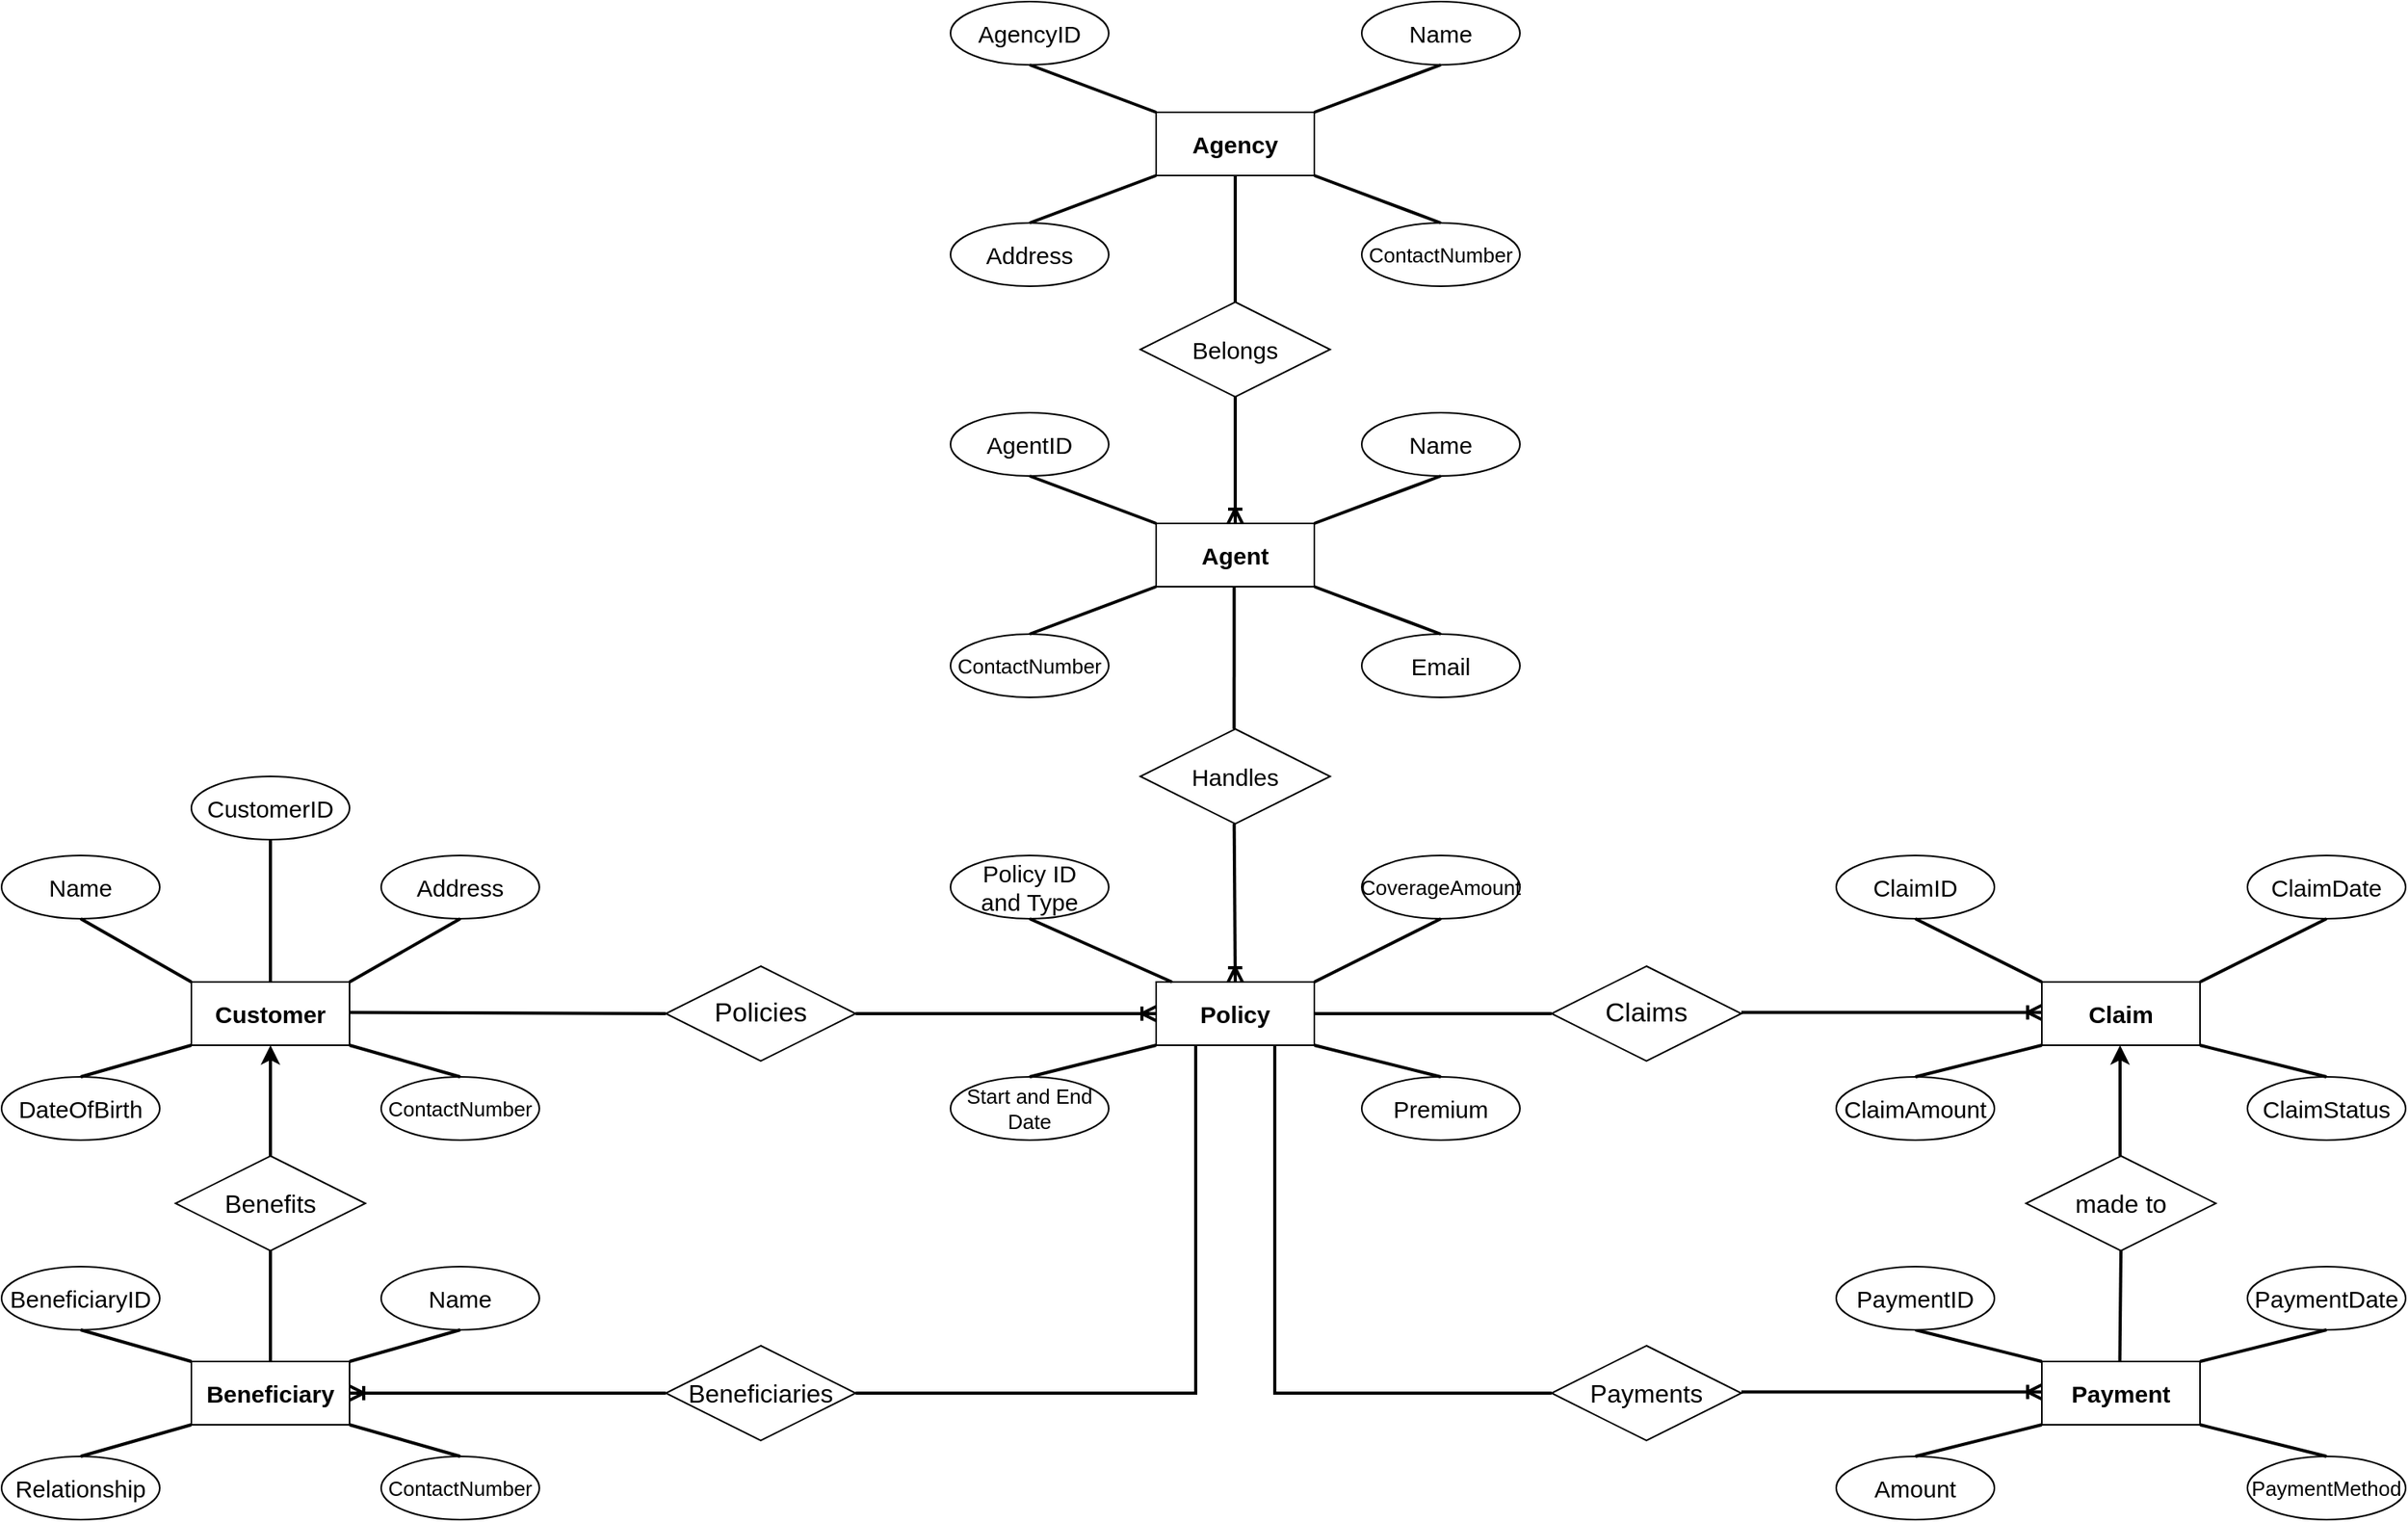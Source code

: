 <mxfile version="24.7.4">
  <diagram name="Page-1" id="i2vvhqJjZCUoiRzR79xu">
    <mxGraphModel dx="2927" dy="2213" grid="1" gridSize="10" guides="1" tooltips="1" connect="1" arrows="1" fold="1" page="1" pageScale="1" pageWidth="827" pageHeight="1169" math="0" shadow="0">
      <root>
        <mxCell id="0" />
        <mxCell id="1" parent="0" />
        <mxCell id="PzpZkbXFRJIuLRkjivUc-1" value="&lt;b&gt;&lt;font style=&quot;font-size: 15px;&quot;&gt;Customer&lt;/font&gt;&lt;/b&gt;" style="whiteSpace=wrap;html=1;align=center;" parent="1" vertex="1">
          <mxGeometry x="-20" y="120" width="100" height="40" as="geometry" />
        </mxCell>
        <mxCell id="PzpZkbXFRJIuLRkjivUc-2" value="&lt;b&gt;&lt;font style=&quot;font-size: 15px;&quot;&gt;Beneficiary&lt;/font&gt;&lt;/b&gt;" style="whiteSpace=wrap;html=1;align=center;" parent="1" vertex="1">
          <mxGeometry x="-20" y="360" width="100" height="40" as="geometry" />
        </mxCell>
        <mxCell id="PzpZkbXFRJIuLRkjivUc-3" value="&lt;b&gt;&lt;font style=&quot;font-size: 15px;&quot;&gt;Claim&lt;/font&gt;&lt;/b&gt;" style="whiteSpace=wrap;html=1;align=center;" parent="1" vertex="1">
          <mxGeometry x="1150" y="120" width="100" height="40" as="geometry" />
        </mxCell>
        <mxCell id="PzpZkbXFRJIuLRkjivUc-4" value="&lt;b&gt;&lt;font style=&quot;font-size: 15px;&quot;&gt;Payment&lt;/font&gt;&lt;/b&gt;" style="whiteSpace=wrap;html=1;align=center;" parent="1" vertex="1">
          <mxGeometry x="1150" y="360" width="100" height="40" as="geometry" />
        </mxCell>
        <mxCell id="PzpZkbXFRJIuLRkjivUc-5" value="&lt;b&gt;&lt;font style=&quot;font-size: 15px;&quot;&gt;Policy&lt;/font&gt;&lt;/b&gt;" style="whiteSpace=wrap;html=1;align=center;" parent="1" vertex="1">
          <mxGeometry x="590" y="120" width="100" height="40" as="geometry" />
        </mxCell>
        <mxCell id="PzpZkbXFRJIuLRkjivUc-12" value="&lt;font style=&quot;font-size: 15px;&quot;&gt;DateOfBirth&lt;/font&gt;" style="ellipse;whiteSpace=wrap;html=1;align=center;" parent="1" vertex="1">
          <mxGeometry x="-140" y="180" width="100" height="40" as="geometry" />
        </mxCell>
        <mxCell id="PzpZkbXFRJIuLRkjivUc-14" value="&lt;font style=&quot;font-size: 15px;&quot;&gt;Address&lt;/font&gt;" style="ellipse;whiteSpace=wrap;html=1;align=center;" parent="1" vertex="1">
          <mxGeometry x="100" y="40" width="100" height="40" as="geometry" />
        </mxCell>
        <mxCell id="PzpZkbXFRJIuLRkjivUc-15" value="&lt;font style=&quot;font-size: 15px;&quot;&gt;Name&lt;/font&gt;" style="ellipse;whiteSpace=wrap;html=1;align=center;" parent="1" vertex="1">
          <mxGeometry x="-140" y="40" width="100" height="40" as="geometry" />
        </mxCell>
        <mxCell id="PzpZkbXFRJIuLRkjivUc-16" value="&lt;font style=&quot;font-size: 15px;&quot;&gt;CustomerID&lt;/font&gt;" style="ellipse;whiteSpace=wrap;html=1;align=center;" parent="1" vertex="1">
          <mxGeometry x="-20" y="-10" width="100" height="40" as="geometry" />
        </mxCell>
        <mxCell id="PzpZkbXFRJIuLRkjivUc-17" value="&lt;font style=&quot;font-size: 13px;&quot;&gt;ContactNumber&lt;/font&gt;" style="ellipse;whiteSpace=wrap;html=1;align=center;" parent="1" vertex="1">
          <mxGeometry x="100" y="180" width="100" height="40" as="geometry" />
        </mxCell>
        <mxCell id="PzpZkbXFRJIuLRkjivUc-18" value="" style="endArrow=none;html=1;rounded=0;entryX=0.5;entryY=0;entryDx=0;entryDy=0;exitX=0.5;exitY=1;exitDx=0;exitDy=0;strokeWidth=2;" parent="1" source="PzpZkbXFRJIuLRkjivUc-16" target="PzpZkbXFRJIuLRkjivUc-1" edge="1">
          <mxGeometry relative="1" as="geometry">
            <mxPoint x="190" y="40" as="sourcePoint" />
            <mxPoint x="320" y="100" as="targetPoint" />
          </mxGeometry>
        </mxCell>
        <mxCell id="PzpZkbXFRJIuLRkjivUc-19" value="" style="endArrow=none;html=1;rounded=0;exitX=0;exitY=0;exitDx=0;exitDy=0;entryX=0.5;entryY=1;entryDx=0;entryDy=0;strokeWidth=2;" parent="1" source="PzpZkbXFRJIuLRkjivUc-1" target="PzpZkbXFRJIuLRkjivUc-15" edge="1">
          <mxGeometry relative="1" as="geometry">
            <mxPoint x="100" y="100" as="sourcePoint" />
            <mxPoint x="100" y="220" as="targetPoint" />
          </mxGeometry>
        </mxCell>
        <mxCell id="PzpZkbXFRJIuLRkjivUc-20" value="" style="endArrow=none;html=1;rounded=0;exitX=0.5;exitY=1;exitDx=0;exitDy=0;entryX=1;entryY=0;entryDx=0;entryDy=0;strokeWidth=2;" parent="1" source="PzpZkbXFRJIuLRkjivUc-14" target="PzpZkbXFRJIuLRkjivUc-1" edge="1">
          <mxGeometry relative="1" as="geometry">
            <mxPoint x="150" y="130" as="sourcePoint" />
            <mxPoint x="100" y="90" as="targetPoint" />
          </mxGeometry>
        </mxCell>
        <mxCell id="PzpZkbXFRJIuLRkjivUc-21" value="" style="endArrow=none;html=1;rounded=0;exitX=0.5;exitY=0;exitDx=0;exitDy=0;entryX=1;entryY=1;entryDx=0;entryDy=0;strokeWidth=2;" parent="1" source="PzpZkbXFRJIuLRkjivUc-17" target="PzpZkbXFRJIuLRkjivUc-1" edge="1">
          <mxGeometry relative="1" as="geometry">
            <mxPoint x="300" y="90" as="sourcePoint" />
            <mxPoint x="250" y="130" as="targetPoint" />
          </mxGeometry>
        </mxCell>
        <mxCell id="PzpZkbXFRJIuLRkjivUc-22" value="" style="endArrow=none;html=1;rounded=0;exitX=0;exitY=1;exitDx=0;exitDy=0;entryX=0.5;entryY=0;entryDx=0;entryDy=0;strokeWidth=2;" parent="1" source="PzpZkbXFRJIuLRkjivUc-1" target="PzpZkbXFRJIuLRkjivUc-12" edge="1">
          <mxGeometry relative="1" as="geometry">
            <mxPoint x="300" y="190" as="sourcePoint" />
            <mxPoint x="250" y="170" as="targetPoint" />
          </mxGeometry>
        </mxCell>
        <mxCell id="PzpZkbXFRJIuLRkjivUc-23" value="&lt;font style=&quot;font-size: 15px;&quot;&gt;Policy ID&lt;/font&gt;&lt;div&gt;&lt;font style=&quot;font-size: 15px;&quot;&gt;and Type&lt;/font&gt;&lt;/div&gt;" style="ellipse;whiteSpace=wrap;html=1;align=center;" parent="1" vertex="1">
          <mxGeometry x="460" y="40" width="100" height="40" as="geometry" />
        </mxCell>
        <mxCell id="PzpZkbXFRJIuLRkjivUc-24" value="&lt;font style=&quot;font-size: 13px;&quot;&gt;Start and End Date&lt;/font&gt;" style="ellipse;whiteSpace=wrap;html=1;align=center;" parent="1" vertex="1">
          <mxGeometry x="460" y="180" width="100" height="40" as="geometry" />
        </mxCell>
        <mxCell id="PzpZkbXFRJIuLRkjivUc-26" value="&lt;font style=&quot;font-size: 15px;&quot;&gt;Premium&lt;/font&gt;" style="ellipse;whiteSpace=wrap;html=1;align=center;" parent="1" vertex="1">
          <mxGeometry x="720" y="180" width="100" height="40" as="geometry" />
        </mxCell>
        <mxCell id="PzpZkbXFRJIuLRkjivUc-27" value="&lt;font style=&quot;font-size: 13px;&quot;&gt;CoverageAmount&lt;/font&gt;" style="ellipse;whiteSpace=wrap;html=1;align=center;" parent="1" vertex="1">
          <mxGeometry x="720" y="40" width="100" height="40" as="geometry" />
        </mxCell>
        <mxCell id="PzpZkbXFRJIuLRkjivUc-29" value="" style="endArrow=none;html=1;rounded=0;exitX=0.5;exitY=1;exitDx=0;exitDy=0;entryX=1;entryY=0;entryDx=0;entryDy=0;strokeWidth=2;" parent="1" edge="1" target="PzpZkbXFRJIuLRkjivUc-5" source="PzpZkbXFRJIuLRkjivUc-27">
          <mxGeometry relative="1" as="geometry">
            <mxPoint x="750" y="80" as="sourcePoint" />
            <mxPoint x="700" y="120" as="targetPoint" />
          </mxGeometry>
        </mxCell>
        <mxCell id="PzpZkbXFRJIuLRkjivUc-30" value="" style="endArrow=none;html=1;rounded=0;exitX=0;exitY=0;exitDx=0;exitDy=0;entryX=0.5;entryY=1;entryDx=0;entryDy=0;strokeWidth=2;" parent="1" edge="1" target="PzpZkbXFRJIuLRkjivUc-23">
          <mxGeometry relative="1" as="geometry">
            <mxPoint x="600" y="120" as="sourcePoint" />
            <mxPoint x="550" y="80" as="targetPoint" />
          </mxGeometry>
        </mxCell>
        <mxCell id="PzpZkbXFRJIuLRkjivUc-31" value="" style="endArrow=none;html=1;rounded=0;exitX=0.5;exitY=0;exitDx=0;exitDy=0;entryX=1;entryY=1;entryDx=0;entryDy=0;strokeWidth=2;" parent="1" edge="1" target="PzpZkbXFRJIuLRkjivUc-5" source="PzpZkbXFRJIuLRkjivUc-26">
          <mxGeometry relative="1" as="geometry">
            <mxPoint x="750" y="180" as="sourcePoint" />
            <mxPoint x="700" y="160" as="targetPoint" />
          </mxGeometry>
        </mxCell>
        <mxCell id="PzpZkbXFRJIuLRkjivUc-32" value="" style="endArrow=none;html=1;rounded=0;exitX=0;exitY=1;exitDx=0;exitDy=0;entryX=0.5;entryY=0;entryDx=0;entryDy=0;strokeWidth=2;" parent="1" edge="1" target="PzpZkbXFRJIuLRkjivUc-24" source="PzpZkbXFRJIuLRkjivUc-5">
          <mxGeometry relative="1" as="geometry">
            <mxPoint x="460" y="160" as="sourcePoint" />
            <mxPoint x="410" y="180" as="targetPoint" />
          </mxGeometry>
        </mxCell>
        <mxCell id="PzpZkbXFRJIuLRkjivUc-33" value="&lt;font style=&quot;font-size: 13px;&quot;&gt;ContactNumber&lt;/font&gt;" style="ellipse;whiteSpace=wrap;html=1;align=center;" parent="1" vertex="1">
          <mxGeometry x="100" y="420" width="100" height="40" as="geometry" />
        </mxCell>
        <mxCell id="PzpZkbXFRJIuLRkjivUc-34" value="&lt;font style=&quot;font-size: 15px;&quot;&gt;Relationship&lt;/font&gt;" style="ellipse;whiteSpace=wrap;html=1;align=center;" parent="1" vertex="1">
          <mxGeometry x="-140" y="420" width="100" height="40" as="geometry" />
        </mxCell>
        <mxCell id="PzpZkbXFRJIuLRkjivUc-35" value="&lt;font style=&quot;font-size: 15px;&quot;&gt;Name&lt;/font&gt;" style="ellipse;whiteSpace=wrap;html=1;align=center;" parent="1" vertex="1">
          <mxGeometry x="100" y="300" width="100" height="40" as="geometry" />
        </mxCell>
        <mxCell id="PzpZkbXFRJIuLRkjivUc-36" value="&lt;font style=&quot;font-size: 15px;&quot;&gt;BeneficiaryID&lt;/font&gt;" style="ellipse;whiteSpace=wrap;html=1;align=center;" parent="1" vertex="1">
          <mxGeometry x="-140" y="300" width="100" height="40" as="geometry" />
        </mxCell>
        <mxCell id="PzpZkbXFRJIuLRkjivUc-39" value="" style="endArrow=none;html=1;rounded=0;exitX=0.5;exitY=0;exitDx=0;exitDy=0;entryX=1;entryY=1;entryDx=0;entryDy=0;strokeWidth=2;" parent="1" source="PzpZkbXFRJIuLRkjivUc-33" target="PzpZkbXFRJIuLRkjivUc-2" edge="1">
          <mxGeometry relative="1" as="geometry">
            <mxPoint x="330" y="380" as="sourcePoint" />
            <mxPoint x="490" y="380" as="targetPoint" />
          </mxGeometry>
        </mxCell>
        <mxCell id="PzpZkbXFRJIuLRkjivUc-40" value="" style="endArrow=none;html=1;rounded=0;exitX=0;exitY=0;exitDx=0;exitDy=0;entryX=0.5;entryY=1;entryDx=0;entryDy=0;strokeWidth=2;" parent="1" target="PzpZkbXFRJIuLRkjivUc-36" edge="1" source="PzpZkbXFRJIuLRkjivUc-2">
          <mxGeometry relative="1" as="geometry">
            <mxPoint x="140" y="360" as="sourcePoint" />
            <mxPoint x="90" y="340" as="targetPoint" />
          </mxGeometry>
        </mxCell>
        <mxCell id="PzpZkbXFRJIuLRkjivUc-41" value="" style="endArrow=none;html=1;rounded=0;exitX=0.5;exitY=0;exitDx=0;exitDy=0;entryX=0;entryY=1;entryDx=0;entryDy=0;strokeWidth=2;" parent="1" source="PzpZkbXFRJIuLRkjivUc-34" target="PzpZkbXFRJIuLRkjivUc-2" edge="1">
          <mxGeometry relative="1" as="geometry">
            <mxPoint x="150" y="370" as="sourcePoint" />
            <mxPoint x="100" y="350" as="targetPoint" />
          </mxGeometry>
        </mxCell>
        <mxCell id="PzpZkbXFRJIuLRkjivUc-44" value="&lt;font style=&quot;font-size: 15px;&quot;&gt;PaymentDate&lt;/font&gt;" style="ellipse;whiteSpace=wrap;html=1;align=center;" parent="1" vertex="1">
          <mxGeometry x="1280" y="300" width="100" height="40" as="geometry" />
        </mxCell>
        <mxCell id="PzpZkbXFRJIuLRkjivUc-45" value="&lt;font style=&quot;font-size: 13px;&quot;&gt;PaymentMethod&lt;/font&gt;" style="ellipse;whiteSpace=wrap;html=1;align=center;" parent="1" vertex="1">
          <mxGeometry x="1280" y="420" width="100" height="40" as="geometry" />
        </mxCell>
        <mxCell id="PzpZkbXFRJIuLRkjivUc-46" value="&lt;font style=&quot;font-size: 15px;&quot;&gt;Amount&lt;/font&gt;" style="ellipse;whiteSpace=wrap;html=1;align=center;" parent="1" vertex="1">
          <mxGeometry x="1020" y="420" width="100" height="40" as="geometry" />
        </mxCell>
        <mxCell id="PzpZkbXFRJIuLRkjivUc-48" value="" style="endArrow=none;html=1;rounded=0;exitX=0.5;exitY=0;exitDx=0;exitDy=0;entryX=0.5;entryY=1;entryDx=0;entryDy=0;strokeWidth=2;" parent="1" edge="1" target="PzpZkbXFRJIuLRkjivUc-43">
          <mxGeometry relative="1" as="geometry">
            <mxPoint x="1150" y="360" as="sourcePoint" />
            <mxPoint x="1100" y="340" as="targetPoint" />
          </mxGeometry>
        </mxCell>
        <mxCell id="PzpZkbXFRJIuLRkjivUc-49" value="" style="endArrow=none;html=1;rounded=0;exitX=0.5;exitY=1;exitDx=0;exitDy=0;entryX=1;entryY=0;entryDx=0;entryDy=0;strokeWidth=2;" parent="1" target="PzpZkbXFRJIuLRkjivUc-4" edge="1" source="PzpZkbXFRJIuLRkjivUc-44">
          <mxGeometry relative="1" as="geometry">
            <mxPoint x="1050" y="340" as="sourcePoint" />
            <mxPoint x="1000" y="360" as="targetPoint" />
          </mxGeometry>
        </mxCell>
        <mxCell id="PzpZkbXFRJIuLRkjivUc-50" value="" style="endArrow=none;html=1;rounded=0;exitX=0.5;exitY=0;exitDx=0;exitDy=0;entryX=0;entryY=1;entryDx=0;entryDy=0;strokeWidth=2;" parent="1" edge="1" source="PzpZkbXFRJIuLRkjivUc-46">
          <mxGeometry relative="1" as="geometry">
            <mxPoint x="1100" y="420" as="sourcePoint" />
            <mxPoint x="1150" y="400" as="targetPoint" />
          </mxGeometry>
        </mxCell>
        <mxCell id="PzpZkbXFRJIuLRkjivUc-51" value="" style="endArrow=none;html=1;rounded=0;exitX=0.5;exitY=0;exitDx=0;exitDy=0;entryX=1;entryY=1;entryDx=0;entryDy=0;strokeWidth=2;" parent="1" target="PzpZkbXFRJIuLRkjivUc-4" edge="1" source="PzpZkbXFRJIuLRkjivUc-45">
          <mxGeometry relative="1" as="geometry">
            <mxPoint x="1040" y="420" as="sourcePoint" />
            <mxPoint x="990" y="400" as="targetPoint" />
          </mxGeometry>
        </mxCell>
        <mxCell id="PzpZkbXFRJIuLRkjivUc-52" value="&lt;font style=&quot;font-size: 15px;&quot;&gt;ClaimStatus&lt;/font&gt;" style="ellipse;whiteSpace=wrap;html=1;align=center;" parent="1" vertex="1">
          <mxGeometry x="1280" y="180" width="100" height="40" as="geometry" />
        </mxCell>
        <mxCell id="PzpZkbXFRJIuLRkjivUc-53" value="&lt;font style=&quot;font-size: 15px;&quot;&gt;ClaimDate&lt;/font&gt;" style="ellipse;whiteSpace=wrap;html=1;align=center;" parent="1" vertex="1">
          <mxGeometry x="1280" y="40" width="100" height="40" as="geometry" />
        </mxCell>
        <mxCell id="PzpZkbXFRJIuLRkjivUc-54" value="&lt;font style=&quot;font-size: 15px;&quot;&gt;ClaimID&lt;/font&gt;" style="ellipse;whiteSpace=wrap;html=1;align=center;" parent="1" vertex="1">
          <mxGeometry x="1020" y="40" width="100" height="40" as="geometry" />
        </mxCell>
        <mxCell id="PzpZkbXFRJIuLRkjivUc-55" value="&lt;font style=&quot;font-size: 15px;&quot;&gt;ClaimAmount&lt;/font&gt;" style="ellipse;whiteSpace=wrap;html=1;align=center;" parent="1" vertex="1">
          <mxGeometry x="1020" y="180" width="100" height="40" as="geometry" />
        </mxCell>
        <mxCell id="PzpZkbXFRJIuLRkjivUc-56" value="" style="endArrow=none;html=1;rounded=0;exitX=0.5;exitY=1;exitDx=0;exitDy=0;entryX=0;entryY=0;entryDx=0;entryDy=0;strokeWidth=2;" parent="1" source="PzpZkbXFRJIuLRkjivUc-54" target="PzpZkbXFRJIuLRkjivUc-3" edge="1">
          <mxGeometry relative="1" as="geometry">
            <mxPoint x="580" y="250" as="sourcePoint" />
            <mxPoint x="740" y="250" as="targetPoint" />
          </mxGeometry>
        </mxCell>
        <mxCell id="PzpZkbXFRJIuLRkjivUc-57" value="" style="endArrow=none;html=1;rounded=0;exitX=1;exitY=1;exitDx=0;exitDy=0;entryX=0.5;entryY=0;entryDx=0;entryDy=0;strokeWidth=2;" parent="1" source="PzpZkbXFRJIuLRkjivUc-3" target="PzpZkbXFRJIuLRkjivUc-52" edge="1">
          <mxGeometry relative="1" as="geometry">
            <mxPoint x="929.41" y="160" as="sourcePoint" />
            <mxPoint x="929.41" y="210" as="targetPoint" />
          </mxGeometry>
        </mxCell>
        <mxCell id="PzpZkbXFRJIuLRkjivUc-59" value="" style="endArrow=none;html=1;rounded=0;exitX=0;exitY=1;exitDx=0;exitDy=0;entryX=0.5;entryY=0;entryDx=0;entryDy=0;strokeWidth=2;" parent="1" source="PzpZkbXFRJIuLRkjivUc-3" target="PzpZkbXFRJIuLRkjivUc-55" edge="1">
          <mxGeometry relative="1" as="geometry">
            <mxPoint x="880" y="178.82" as="sourcePoint" />
            <mxPoint x="820" y="160" as="targetPoint" />
          </mxGeometry>
        </mxCell>
        <mxCell id="PzpZkbXFRJIuLRkjivUc-61" value="" style="endArrow=none;html=1;rounded=0;exitX=1;exitY=0;exitDx=0;exitDy=0;entryX=0.5;entryY=1;entryDx=0;entryDy=0;strokeWidth=2;" parent="1" source="PzpZkbXFRJIuLRkjivUc-3" target="PzpZkbXFRJIuLRkjivUc-53" edge="1">
          <mxGeometry relative="1" as="geometry">
            <mxPoint x="840" y="90" as="sourcePoint" />
            <mxPoint x="890" y="130" as="targetPoint" />
          </mxGeometry>
        </mxCell>
        <mxCell id="PzpZkbXFRJIuLRkjivUc-43" value="&lt;font style=&quot;font-size: 15px;&quot;&gt;PaymentID&lt;/font&gt;" style="ellipse;whiteSpace=wrap;html=1;align=center;" parent="1" vertex="1">
          <mxGeometry x="1020" y="300" width="100" height="40" as="geometry" />
        </mxCell>
        <mxCell id="paCQI4WSBI5UCTUzfNTr-1" value="&lt;font style=&quot;font-size: 17px;&quot;&gt;Policies&lt;/font&gt;" style="shape=rhombus;perimeter=rhombusPerimeter;whiteSpace=wrap;html=1;align=center;" parent="1" vertex="1">
          <mxGeometry x="280" y="110" width="120" height="60" as="geometry" />
        </mxCell>
        <mxCell id="paCQI4WSBI5UCTUzfNTr-2" value="&lt;font style=&quot;font-size: 16px;&quot;&gt;Beneficiaries&lt;/font&gt;" style="shape=rhombus;perimeter=rhombusPerimeter;whiteSpace=wrap;html=1;align=center;" parent="1" vertex="1">
          <mxGeometry x="280" y="350" width="120" height="60" as="geometry" />
        </mxCell>
        <mxCell id="paCQI4WSBI5UCTUzfNTr-3" value="&lt;font style=&quot;font-size: 17px;&quot;&gt;Claims&lt;/font&gt;" style="shape=rhombus;perimeter=rhombusPerimeter;whiteSpace=wrap;html=1;align=center;" parent="1" vertex="1">
          <mxGeometry x="840" y="110" width="120" height="60" as="geometry" />
        </mxCell>
        <mxCell id="paCQI4WSBI5UCTUzfNTr-4" value="&lt;font style=&quot;font-size: 16px;&quot;&gt;Payments&lt;/font&gt;" style="shape=rhombus;perimeter=rhombusPerimeter;whiteSpace=wrap;html=1;align=center;" parent="1" vertex="1">
          <mxGeometry x="840" y="350" width="120" height="60" as="geometry" />
        </mxCell>
        <mxCell id="UJ-ozXt2P8fQ9vtdZRnm-1" value="" style="endArrow=none;html=1;rounded=0;exitX=1;exitY=0;exitDx=0;exitDy=0;entryX=0.5;entryY=1;entryDx=0;entryDy=0;strokeWidth=2;" edge="1" parent="1" source="PzpZkbXFRJIuLRkjivUc-2" target="PzpZkbXFRJIuLRkjivUc-35">
          <mxGeometry relative="1" as="geometry">
            <mxPoint x="-10" y="370" as="sourcePoint" />
            <mxPoint x="-80" y="350" as="targetPoint" />
          </mxGeometry>
        </mxCell>
        <mxCell id="UJ-ozXt2P8fQ9vtdZRnm-2" value="" style="edgeStyle=entityRelationEdgeStyle;fontSize=12;html=1;endArrow=ERoneToMany;rounded=0;exitX=1;exitY=0.5;exitDx=0;exitDy=0;entryX=0;entryY=0.5;entryDx=0;entryDy=0;strokeWidth=2;" edge="1" parent="1" source="paCQI4WSBI5UCTUzfNTr-1" target="PzpZkbXFRJIuLRkjivUc-5">
          <mxGeometry width="100" height="100" relative="1" as="geometry">
            <mxPoint x="460" y="310" as="sourcePoint" />
            <mxPoint x="560" y="210" as="targetPoint" />
          </mxGeometry>
        </mxCell>
        <mxCell id="UJ-ozXt2P8fQ9vtdZRnm-3" value="" style="edgeStyle=entityRelationEdgeStyle;fontSize=12;html=1;endArrow=ERoneToMany;rounded=0;exitX=0;exitY=0.5;exitDx=0;exitDy=0;entryX=1;entryY=0.5;entryDx=0;entryDy=0;strokeWidth=2;" edge="1" parent="1" source="paCQI4WSBI5UCTUzfNTr-2" target="PzpZkbXFRJIuLRkjivUc-2">
          <mxGeometry width="100" height="100" relative="1" as="geometry">
            <mxPoint x="240" y="490" as="sourcePoint" />
            <mxPoint x="430" y="490" as="targetPoint" />
          </mxGeometry>
        </mxCell>
        <mxCell id="UJ-ozXt2P8fQ9vtdZRnm-4" value="" style="edgeStyle=entityRelationEdgeStyle;fontSize=12;html=1;endArrow=ERoneToMany;rounded=0;exitX=1;exitY=0.5;exitDx=0;exitDy=0;entryX=0;entryY=0.5;entryDx=0;entryDy=0;strokeWidth=2;" edge="1" parent="1">
          <mxGeometry width="100" height="100" relative="1" as="geometry">
            <mxPoint x="960" y="379.29" as="sourcePoint" />
            <mxPoint x="1150" y="379.29" as="targetPoint" />
          </mxGeometry>
        </mxCell>
        <mxCell id="UJ-ozXt2P8fQ9vtdZRnm-5" value="" style="edgeStyle=entityRelationEdgeStyle;fontSize=12;html=1;endArrow=ERoneToMany;rounded=0;exitX=1;exitY=0.5;exitDx=0;exitDy=0;entryX=0;entryY=0.5;entryDx=0;entryDy=0;strokeWidth=2;" edge="1" parent="1">
          <mxGeometry width="100" height="100" relative="1" as="geometry">
            <mxPoint x="960" y="139.29" as="sourcePoint" />
            <mxPoint x="1150" y="139.29" as="targetPoint" />
          </mxGeometry>
        </mxCell>
        <mxCell id="UJ-ozXt2P8fQ9vtdZRnm-6" value="" style="endArrow=none;html=1;rounded=0;entryX=0;entryY=0.5;entryDx=0;entryDy=0;strokeWidth=2;" edge="1" parent="1" target="paCQI4WSBI5UCTUzfNTr-1">
          <mxGeometry relative="1" as="geometry">
            <mxPoint x="80" y="139.29" as="sourcePoint" />
            <mxPoint x="240" y="139.29" as="targetPoint" />
          </mxGeometry>
        </mxCell>
        <mxCell id="UJ-ozXt2P8fQ9vtdZRnm-7" value="" style="endArrow=none;html=1;rounded=0;entryX=0;entryY=0.5;entryDx=0;entryDy=0;strokeWidth=2;" edge="1" parent="1" target="paCQI4WSBI5UCTUzfNTr-3">
          <mxGeometry relative="1" as="geometry">
            <mxPoint x="690" y="140" as="sourcePoint" />
            <mxPoint x="880" y="140" as="targetPoint" />
          </mxGeometry>
        </mxCell>
        <mxCell id="UJ-ozXt2P8fQ9vtdZRnm-9" value="" style="endArrow=none;html=1;rounded=0;exitX=0.5;exitY=1;exitDx=0;exitDy=0;entryX=0.5;entryY=0;entryDx=0;entryDy=0;strokeWidth=2;" edge="1" parent="1" source="UJ-ozXt2P8fQ9vtdZRnm-15">
          <mxGeometry relative="1" as="geometry">
            <mxPoint x="1199.29" y="160" as="sourcePoint" />
            <mxPoint x="1199.29" y="360" as="targetPoint" />
          </mxGeometry>
        </mxCell>
        <mxCell id="UJ-ozXt2P8fQ9vtdZRnm-10" value="" style="endArrow=none;html=1;rounded=0;exitX=1;exitY=0.5;exitDx=0;exitDy=0;entryX=0.25;entryY=1;entryDx=0;entryDy=0;strokeWidth=2;" edge="1" parent="1" source="paCQI4WSBI5UCTUzfNTr-2" target="PzpZkbXFRJIuLRkjivUc-5">
          <mxGeometry relative="1" as="geometry">
            <mxPoint x="550" y="250" as="sourcePoint" />
            <mxPoint x="710" y="250" as="targetPoint" />
            <Array as="points">
              <mxPoint x="615" y="380" />
            </Array>
          </mxGeometry>
        </mxCell>
        <mxCell id="UJ-ozXt2P8fQ9vtdZRnm-11" value="" style="endArrow=none;html=1;rounded=0;exitX=0;exitY=0.5;exitDx=0;exitDy=0;entryX=0.75;entryY=1;entryDx=0;entryDy=0;strokeWidth=2;" edge="1" parent="1" source="paCQI4WSBI5UCTUzfNTr-4" target="PzpZkbXFRJIuLRkjivUc-5">
          <mxGeometry relative="1" as="geometry">
            <mxPoint x="440" y="410" as="sourcePoint" />
            <mxPoint x="655" y="190" as="targetPoint" />
            <Array as="points">
              <mxPoint x="665" y="380" />
            </Array>
          </mxGeometry>
        </mxCell>
        <mxCell id="UJ-ozXt2P8fQ9vtdZRnm-12" value="&lt;font style=&quot;font-size: 16px;&quot;&gt;Benefits&lt;/font&gt;" style="shape=rhombus;perimeter=rhombusPerimeter;whiteSpace=wrap;html=1;align=center;" vertex="1" parent="1">
          <mxGeometry x="-30" y="230" width="120" height="60" as="geometry" />
        </mxCell>
        <mxCell id="UJ-ozXt2P8fQ9vtdZRnm-13" value="" style="endArrow=classic;html=1;rounded=0;entryX=0.5;entryY=1;entryDx=0;entryDy=0;exitX=0.5;exitY=0;exitDx=0;exitDy=0;strokeWidth=2;" edge="1" parent="1" source="UJ-ozXt2P8fQ9vtdZRnm-12" target="PzpZkbXFRJIuLRkjivUc-1">
          <mxGeometry width="50" height="50" relative="1" as="geometry">
            <mxPoint x="370" y="330" as="sourcePoint" />
            <mxPoint x="420" y="280" as="targetPoint" />
          </mxGeometry>
        </mxCell>
        <mxCell id="UJ-ozXt2P8fQ9vtdZRnm-14" value="" style="endArrow=none;html=1;rounded=0;entryX=0.5;entryY=1;entryDx=0;entryDy=0;exitX=0.5;exitY=0;exitDx=0;exitDy=0;strokeWidth=2;" edge="1" parent="1" source="PzpZkbXFRJIuLRkjivUc-2" target="UJ-ozXt2P8fQ9vtdZRnm-12">
          <mxGeometry relative="1" as="geometry">
            <mxPoint x="320" y="310" as="sourcePoint" />
            <mxPoint x="480" y="310" as="targetPoint" />
          </mxGeometry>
        </mxCell>
        <mxCell id="UJ-ozXt2P8fQ9vtdZRnm-15" value="&lt;span style=&quot;font-size: 16px;&quot;&gt;made to&lt;/span&gt;" style="shape=rhombus;perimeter=rhombusPerimeter;whiteSpace=wrap;html=1;align=center;" vertex="1" parent="1">
          <mxGeometry x="1140" y="230" width="120" height="60" as="geometry" />
        </mxCell>
        <mxCell id="UJ-ozXt2P8fQ9vtdZRnm-17" value="" style="endArrow=classic;html=1;rounded=0;entryX=0.5;entryY=1;entryDx=0;entryDy=0;exitX=0.5;exitY=0;exitDx=0;exitDy=0;strokeWidth=2;" edge="1" parent="1">
          <mxGeometry width="50" height="50" relative="1" as="geometry">
            <mxPoint x="1199.44" y="230" as="sourcePoint" />
            <mxPoint x="1199.44" y="160" as="targetPoint" />
          </mxGeometry>
        </mxCell>
        <mxCell id="UJ-ozXt2P8fQ9vtdZRnm-18" value="&lt;font style=&quot;font-size: 15px;&quot;&gt;&lt;b&gt;Agency&lt;/b&gt;&lt;/font&gt;" style="whiteSpace=wrap;html=1;align=center;" vertex="1" parent="1">
          <mxGeometry x="590" y="-430" width="100" height="40" as="geometry" />
        </mxCell>
        <mxCell id="UJ-ozXt2P8fQ9vtdZRnm-21" value="&lt;font style=&quot;font-size: 15px;&quot;&gt;Name&lt;/font&gt;" style="ellipse;whiteSpace=wrap;html=1;align=center;" vertex="1" parent="1">
          <mxGeometry x="720" y="-500" width="100" height="40" as="geometry" />
        </mxCell>
        <mxCell id="UJ-ozXt2P8fQ9vtdZRnm-22" value="&lt;font style=&quot;font-size: 15px;&quot;&gt;AgencyID&lt;/font&gt;" style="ellipse;whiteSpace=wrap;html=1;align=center;" vertex="1" parent="1">
          <mxGeometry x="460" y="-500" width="100" height="40" as="geometry" />
        </mxCell>
        <mxCell id="UJ-ozXt2P8fQ9vtdZRnm-23" value="&lt;font style=&quot;font-size: 15px;&quot;&gt;Address&lt;/font&gt;" style="ellipse;whiteSpace=wrap;html=1;align=center;" vertex="1" parent="1">
          <mxGeometry x="460" y="-360" width="100" height="40" as="geometry" />
        </mxCell>
        <mxCell id="UJ-ozXt2P8fQ9vtdZRnm-24" value="&lt;font style=&quot;font-size: 13px;&quot;&gt;ContactNumber&lt;/font&gt;" style="ellipse;whiteSpace=wrap;html=1;align=center;" vertex="1" parent="1">
          <mxGeometry x="720" y="-360" width="100" height="40" as="geometry" />
        </mxCell>
        <mxCell id="UJ-ozXt2P8fQ9vtdZRnm-25" value="&lt;span style=&quot;font-size: 15px;&quot;&gt;&lt;b&gt;Agent&lt;/b&gt;&lt;/span&gt;" style="whiteSpace=wrap;html=1;align=center;" vertex="1" parent="1">
          <mxGeometry x="590" y="-170" width="100" height="40" as="geometry" />
        </mxCell>
        <mxCell id="UJ-ozXt2P8fQ9vtdZRnm-26" value="&lt;font style=&quot;font-size: 15px;&quot;&gt;Name&lt;/font&gt;" style="ellipse;whiteSpace=wrap;html=1;align=center;" vertex="1" parent="1">
          <mxGeometry x="720" y="-240" width="100" height="40" as="geometry" />
        </mxCell>
        <mxCell id="UJ-ozXt2P8fQ9vtdZRnm-27" value="&lt;font style=&quot;font-size: 15px;&quot;&gt;AgentID&lt;/font&gt;" style="ellipse;whiteSpace=wrap;html=1;align=center;" vertex="1" parent="1">
          <mxGeometry x="460" y="-240" width="100" height="40" as="geometry" />
        </mxCell>
        <mxCell id="UJ-ozXt2P8fQ9vtdZRnm-28" value="&lt;font style=&quot;font-size: 13px;&quot;&gt;ContactNumber&lt;/font&gt;" style="ellipse;whiteSpace=wrap;html=1;align=center;" vertex="1" parent="1">
          <mxGeometry x="460" y="-100" width="100" height="40" as="geometry" />
        </mxCell>
        <mxCell id="UJ-ozXt2P8fQ9vtdZRnm-29" value="&lt;font style=&quot;font-size: 15px;&quot;&gt;Email&lt;/font&gt;" style="ellipse;whiteSpace=wrap;html=1;align=center;" vertex="1" parent="1">
          <mxGeometry x="720" y="-100" width="100" height="40" as="geometry" />
        </mxCell>
        <mxCell id="UJ-ozXt2P8fQ9vtdZRnm-30" value="&lt;font style=&quot;font-size: 15px;&quot;&gt;Belongs&lt;/font&gt;" style="shape=rhombus;perimeter=rhombusPerimeter;whiteSpace=wrap;html=1;align=center;" vertex="1" parent="1">
          <mxGeometry x="580" y="-310" width="120" height="60" as="geometry" />
        </mxCell>
        <mxCell id="UJ-ozXt2P8fQ9vtdZRnm-31" value="&lt;font style=&quot;font-size: 15px;&quot;&gt;Handles&lt;/font&gt;" style="shape=rhombus;perimeter=rhombusPerimeter;whiteSpace=wrap;html=1;align=center;" vertex="1" parent="1">
          <mxGeometry x="580" y="-40" width="120" height="60" as="geometry" />
        </mxCell>
        <mxCell id="UJ-ozXt2P8fQ9vtdZRnm-32" value="" style="endArrow=none;html=1;rounded=0;exitX=0.5;exitY=1;exitDx=0;exitDy=0;entryX=0.5;entryY=0;entryDx=0;entryDy=0;strokeWidth=2;" edge="1" parent="1" source="UJ-ozXt2P8fQ9vtdZRnm-18" target="UJ-ozXt2P8fQ9vtdZRnm-30">
          <mxGeometry relative="1" as="geometry">
            <mxPoint x="580" y="-150" as="sourcePoint" />
            <mxPoint x="740" y="-150" as="targetPoint" />
          </mxGeometry>
        </mxCell>
        <mxCell id="UJ-ozXt2P8fQ9vtdZRnm-34" value="" style="fontSize=12;html=1;endArrow=ERoneToMany;rounded=0;exitX=0.5;exitY=1;exitDx=0;exitDy=0;entryX=0.5;entryY=0;entryDx=0;entryDy=0;strokeWidth=2;" edge="1" parent="1" source="UJ-ozXt2P8fQ9vtdZRnm-30" target="UJ-ozXt2P8fQ9vtdZRnm-25">
          <mxGeometry width="100" height="100" relative="1" as="geometry">
            <mxPoint x="975" y="-200" as="sourcePoint" />
            <mxPoint x="1165" y="-200" as="targetPoint" />
          </mxGeometry>
        </mxCell>
        <mxCell id="UJ-ozXt2P8fQ9vtdZRnm-35" value="" style="endArrow=none;html=1;rounded=0;exitX=0.5;exitY=1;exitDx=0;exitDy=0;entryX=0.494;entryY=0;entryDx=0;entryDy=0;entryPerimeter=0;strokeWidth=2;" edge="1" parent="1" target="UJ-ozXt2P8fQ9vtdZRnm-31">
          <mxGeometry relative="1" as="geometry">
            <mxPoint x="639.33" y="-130" as="sourcePoint" />
            <mxPoint x="639.33" y="-50" as="targetPoint" />
          </mxGeometry>
        </mxCell>
        <mxCell id="UJ-ozXt2P8fQ9vtdZRnm-36" value="" style="fontSize=12;html=1;endArrow=ERoneToMany;rounded=0;exitX=0.5;exitY=1;exitDx=0;exitDy=0;entryX=0.5;entryY=0;entryDx=0;entryDy=0;strokeWidth=2;" edge="1" parent="1" target="PzpZkbXFRJIuLRkjivUc-5">
          <mxGeometry width="100" height="100" relative="1" as="geometry">
            <mxPoint x="639.33" y="20" as="sourcePoint" />
            <mxPoint x="639.33" y="100" as="targetPoint" />
          </mxGeometry>
        </mxCell>
        <mxCell id="UJ-ozXt2P8fQ9vtdZRnm-37" value="" style="endArrow=none;html=1;rounded=0;entryX=0.5;entryY=1;entryDx=0;entryDy=0;exitX=1;exitY=0;exitDx=0;exitDy=0;strokeWidth=2;" edge="1" parent="1" source="UJ-ozXt2P8fQ9vtdZRnm-18" target="UJ-ozXt2P8fQ9vtdZRnm-21">
          <mxGeometry relative="1" as="geometry">
            <mxPoint x="520" y="-80" as="sourcePoint" />
            <mxPoint x="680" y="-80" as="targetPoint" />
          </mxGeometry>
        </mxCell>
        <mxCell id="UJ-ozXt2P8fQ9vtdZRnm-38" value="" style="endArrow=none;html=1;rounded=0;entryX=0.5;entryY=1;entryDx=0;entryDy=0;exitX=1;exitY=0;exitDx=0;exitDy=0;strokeWidth=2;" edge="1" parent="1">
          <mxGeometry relative="1" as="geometry">
            <mxPoint x="690" y="-170" as="sourcePoint" />
            <mxPoint x="770" y="-200" as="targetPoint" />
          </mxGeometry>
        </mxCell>
        <mxCell id="UJ-ozXt2P8fQ9vtdZRnm-39" value="" style="endArrow=none;html=1;rounded=0;entryX=0.5;entryY=0;entryDx=0;entryDy=0;strokeWidth=2;" edge="1" parent="1" target="UJ-ozXt2P8fQ9vtdZRnm-24">
          <mxGeometry relative="1" as="geometry">
            <mxPoint x="690" y="-390" as="sourcePoint" />
            <mxPoint x="790" y="-440" as="targetPoint" />
          </mxGeometry>
        </mxCell>
        <mxCell id="UJ-ozXt2P8fQ9vtdZRnm-40" value="" style="endArrow=none;html=1;rounded=0;entryX=0.5;entryY=0;entryDx=0;entryDy=0;strokeWidth=2;" edge="1" parent="1">
          <mxGeometry relative="1" as="geometry">
            <mxPoint x="690" y="-130" as="sourcePoint" />
            <mxPoint x="770" y="-100" as="targetPoint" />
          </mxGeometry>
        </mxCell>
        <mxCell id="UJ-ozXt2P8fQ9vtdZRnm-41" value="" style="endArrow=none;html=1;rounded=0;entryX=0;entryY=0;entryDx=0;entryDy=0;exitX=0.5;exitY=1;exitDx=0;exitDy=0;strokeWidth=2;" edge="1" parent="1" source="UJ-ozXt2P8fQ9vtdZRnm-22" target="UJ-ozXt2P8fQ9vtdZRnm-18">
          <mxGeometry relative="1" as="geometry">
            <mxPoint x="700" y="-420" as="sourcePoint" />
            <mxPoint x="780" y="-450" as="targetPoint" />
          </mxGeometry>
        </mxCell>
        <mxCell id="UJ-ozXt2P8fQ9vtdZRnm-42" value="" style="endArrow=none;html=1;rounded=0;entryX=0;entryY=0;entryDx=0;entryDy=0;exitX=0.5;exitY=1;exitDx=0;exitDy=0;strokeWidth=2;" edge="1" parent="1">
          <mxGeometry relative="1" as="geometry">
            <mxPoint x="510" y="-200" as="sourcePoint" />
            <mxPoint x="590" y="-170" as="targetPoint" />
          </mxGeometry>
        </mxCell>
        <mxCell id="UJ-ozXt2P8fQ9vtdZRnm-43" value="" style="endArrow=none;html=1;rounded=0;entryX=0;entryY=1;entryDx=0;entryDy=0;exitX=0.5;exitY=0;exitDx=0;exitDy=0;strokeWidth=2;" edge="1" parent="1" source="UJ-ozXt2P8fQ9vtdZRnm-23" target="UJ-ozXt2P8fQ9vtdZRnm-18">
          <mxGeometry relative="1" as="geometry">
            <mxPoint x="530" y="-440" as="sourcePoint" />
            <mxPoint x="610" y="-410" as="targetPoint" />
          </mxGeometry>
        </mxCell>
        <mxCell id="UJ-ozXt2P8fQ9vtdZRnm-44" value="" style="endArrow=none;html=1;rounded=0;entryX=0;entryY=1;entryDx=0;entryDy=0;exitX=0.5;exitY=0;exitDx=0;exitDy=0;strokeWidth=2;" edge="1" parent="1">
          <mxGeometry relative="1" as="geometry">
            <mxPoint x="510" y="-100" as="sourcePoint" />
            <mxPoint x="590" y="-130" as="targetPoint" />
          </mxGeometry>
        </mxCell>
      </root>
    </mxGraphModel>
  </diagram>
</mxfile>
